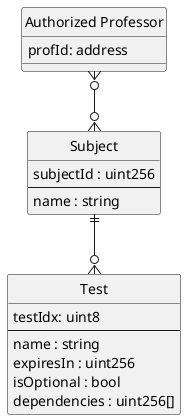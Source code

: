 @startuml Subject schema

' hide Entity
hide circle
skinparam linetype ortho


entity "Subject" as subject {
  subjectId : uint256
  --
  name : string
}

entity "Authorized Professor" as authProf {
  profId: address
}

entity "Test" as test {
  testIdx: uint8
  --
  name : string
  expiresIn : uint256
  isOptional : bool
  dependencies : uint256[]
}

subject ||--o{ test
authProf }o--o{ subject

@enduml
